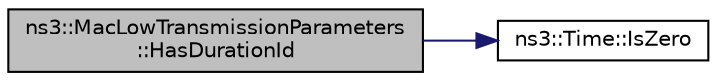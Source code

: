 digraph "ns3::MacLowTransmissionParameters::HasDurationId"
{
  edge [fontname="Helvetica",fontsize="10",labelfontname="Helvetica",labelfontsize="10"];
  node [fontname="Helvetica",fontsize="10",shape=record];
  rankdir="LR";
  Node1 [label="ns3::MacLowTransmissionParameters\l::HasDurationId",height=0.2,width=0.4,color="black", fillcolor="grey75", style="filled", fontcolor="black"];
  Node1 -> Node2 [color="midnightblue",fontsize="10",style="solid"];
  Node2 [label="ns3::Time::IsZero",height=0.2,width=0.4,color="black", fillcolor="white", style="filled",URL="$dc/d04/classns3_1_1Time.html#ae47420e5c8a04d222b18ee13c2a95799"];
}
